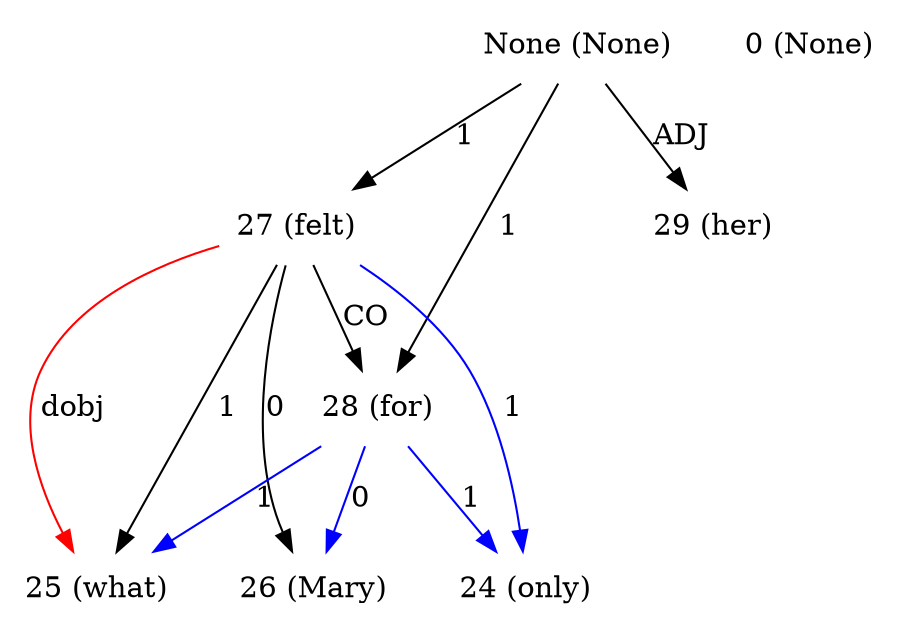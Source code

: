 digraph G{
edge [dir=forward]
node [shape=plaintext]

None [label="None (None)"]
None -> 27 [label="1"]
None -> 28 [label="1"]
None [label="None (None)"]
None -> 29 [label="ADJ"]
0 [label="0 (None)"]
24 [label="24 (only)"]
25 [label="25 (what)"]
27 -> 25 [label="dobj", color="red"]
26 [label="26 (Mary)"]
27 [label="27 (felt)"]
27 -> 25 [label="1"]
27 -> 24 [label="1", color="blue"]
27 -> 26 [label="0"]
27 -> 28 [label="CO"]
28 [label="28 (for)"]
28 -> 25 [label="1", color="blue"]
28 -> 24 [label="1", color="blue"]
28 -> 26 [label="0", color="blue"]
29 [label="29 (her)"]
}
